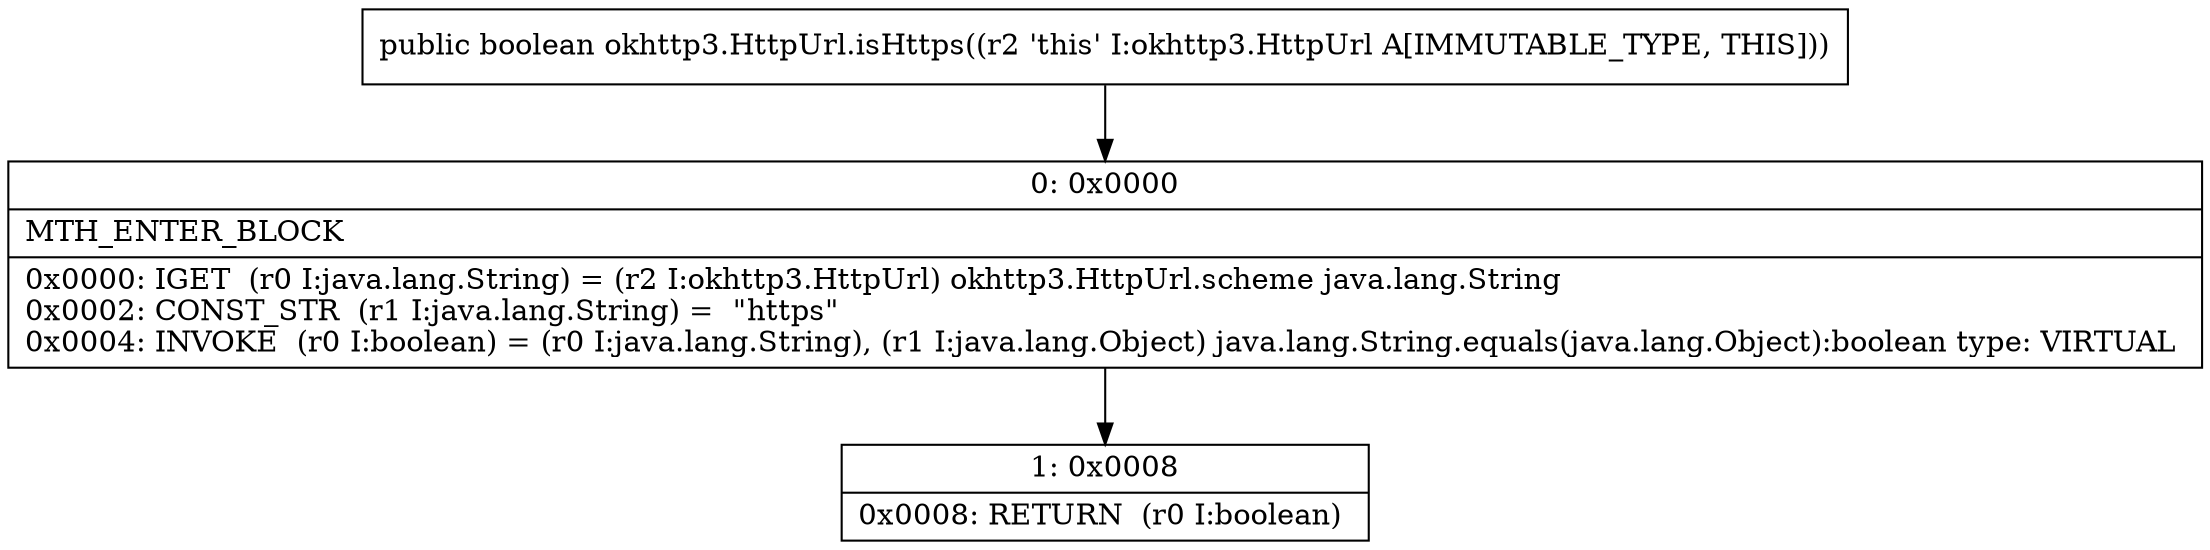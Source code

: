 digraph "CFG forokhttp3.HttpUrl.isHttps()Z" {
Node_0 [shape=record,label="{0\:\ 0x0000|MTH_ENTER_BLOCK\l|0x0000: IGET  (r0 I:java.lang.String) = (r2 I:okhttp3.HttpUrl) okhttp3.HttpUrl.scheme java.lang.String \l0x0002: CONST_STR  (r1 I:java.lang.String) =  \"https\" \l0x0004: INVOKE  (r0 I:boolean) = (r0 I:java.lang.String), (r1 I:java.lang.Object) java.lang.String.equals(java.lang.Object):boolean type: VIRTUAL \l}"];
Node_1 [shape=record,label="{1\:\ 0x0008|0x0008: RETURN  (r0 I:boolean) \l}"];
MethodNode[shape=record,label="{public boolean okhttp3.HttpUrl.isHttps((r2 'this' I:okhttp3.HttpUrl A[IMMUTABLE_TYPE, THIS])) }"];
MethodNode -> Node_0;
Node_0 -> Node_1;
}

